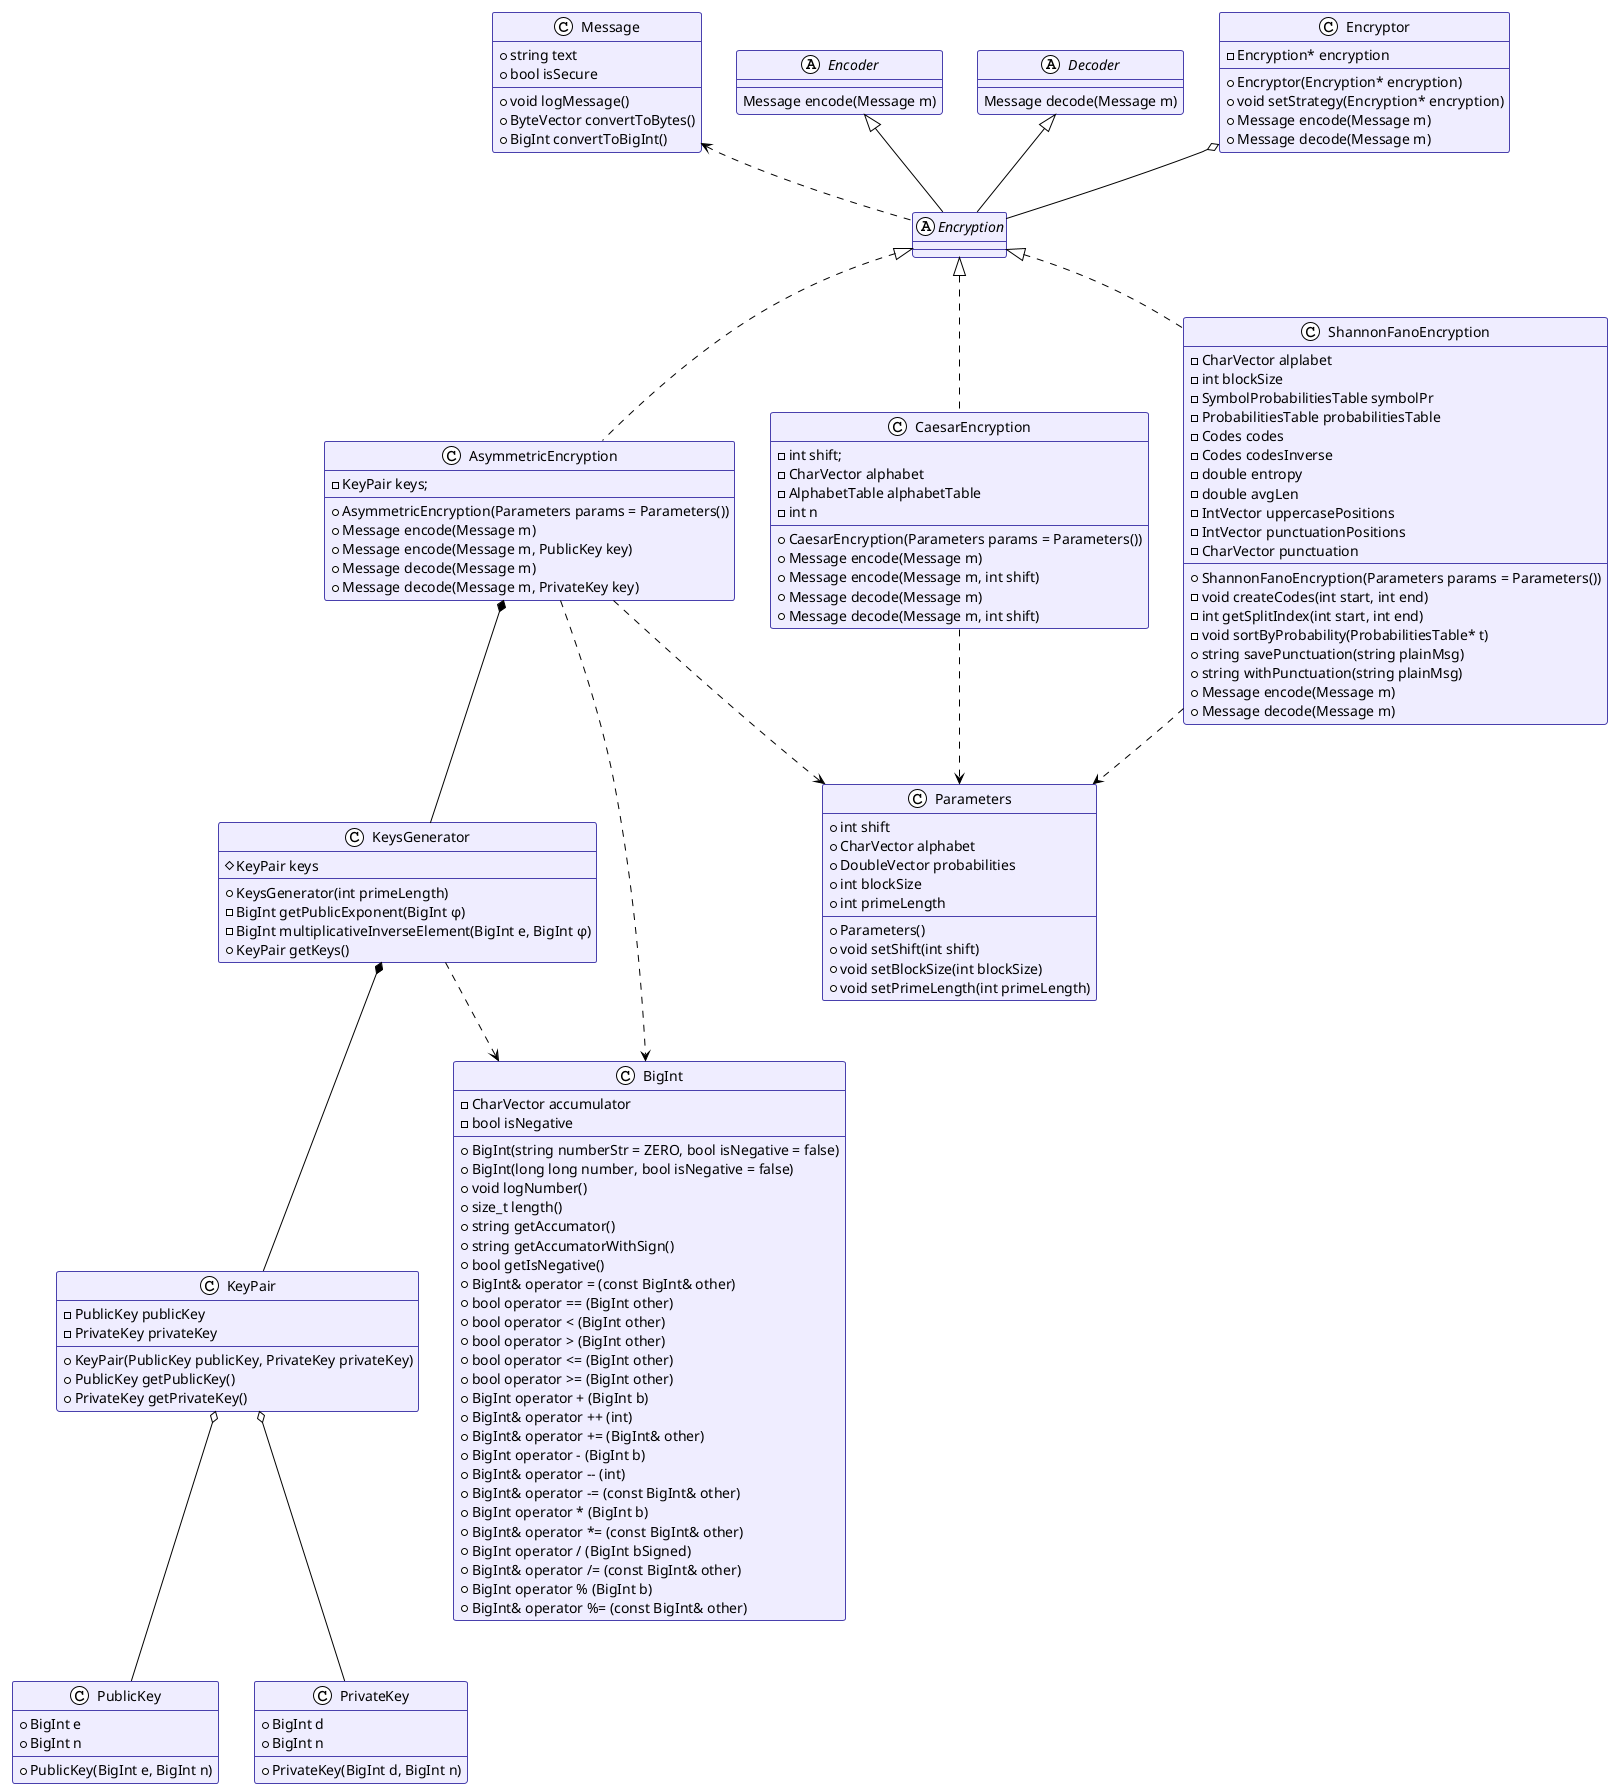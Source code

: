 @startuml Диаграмма классов
  !theme plain
  skinparam BackgroundColor #fff
  skinparam ClassBorderColor #4940ad
  skinparam ClassBackgroundColor #efedff
  skinparam Handwritten false

  class Message {
    +string text
    +bool isSecure
    +void logMessage()
    +ByteVector convertToBytes()
    +BigInt convertToBigInt()
  }

  abstract Encryption

  class AsymmetricEncryption {
    -KeyPair keys;
    +AsymmetricEncryption(Parameters params = Parameters())
    +Message encode(Message m)
    +Message encode(Message m, PublicKey key)
    +Message decode(Message m)
    +Message decode(Message m, PrivateKey key)
  }
  class PublicKey {
    +BigInt e
    +BigInt n
    +PublicKey(BigInt e, BigInt n)
  }
  class PrivateKey {
    +BigInt d
    +BigInt n
    +PrivateKey(BigInt d, BigInt n)
  }
  class KeyPair {
    -PublicKey publicKey
    -PrivateKey privateKey
    +KeyPair(PublicKey publicKey, PrivateKey privateKey)
    +PublicKey getPublicKey()
    +PrivateKey getPrivateKey()
  }

  class KeysGenerator {
    #KeyPair keys
    +KeysGenerator(int primeLength)
    -BigInt getPublicExponent(BigInt φ)
    -BigInt multiplicativeInverseElement(BigInt e, BigInt φ)
    +KeyPair getKeys()
  }

  class CaesarEncryption {
    -int shift;
    -CharVector alphabet
    -AlphabetTable alphabetTable
    -int n
    +CaesarEncryption(Parameters params = Parameters())
    +Message encode(Message m)
    +Message encode(Message m, int shift)
    +Message decode(Message m)
    +Message decode(Message m, int shift)
  }

  class ShannonFanoEncryption {
    -CharVector alplabet
    -int blockSize
    -SymbolProbabilitiesTable symbolPr
    -ProbabilitiesTable probabilitiesTable
    -Codes codes
    -Codes codesInverse
    -double entropy
    -double avgLen 
    -IntVector uppercasePositions
    -IntVector punctuationPositions
    -CharVector punctuation
    +ShannonFanoEncryption(Parameters params = Parameters())
    -void createCodes(int start, int end)
    -int getSplitIndex(int start, int end)
    -void sortByProbability(ProbabilitiesTable* t)
    +string savePunctuation(string plainMsg)
    +string withPunctuation(string plainMsg)
    +Message encode(Message m)
    +Message decode(Message m)
  }

  abstract Encoder {
    Message encode(Message m)
  }

  abstract Decoder {
    Message decode(Message m)
  }

  class Parameters {
    +int shift
    +CharVector alphabet
    +DoubleVector probabilities
    +int blockSize
    +int primeLength
    +Parameters()
    +void setShift(int shift)
    +void setBlockSize(int blockSize)
    +void setPrimeLength(int primeLength)
  }

  class Encryptor {
    -Encryption* encryption
    +Encryptor(Encryption* encryption)
    +void setStrategy(Encryption* encryption)
    +Message encode(Message m)
    +Message decode(Message m)
  }

  class BigInt {
    -CharVector accumulator
    -bool isNegative
    +BigInt(string numberStr = ZERO, bool isNegative = false)
    +BigInt(long long number, bool isNegative = false)
    +void logNumber()
    +size_t length()
    +string getAccumator()
    +string getAccumatorWithSign()
    +bool getIsNegative()
    +BigInt& operator = (const BigInt& other)
    +bool operator == (BigInt other)
    +bool operator < (BigInt other)
    +bool operator > (BigInt other)
    +bool operator <= (BigInt other)
    +bool operator >= (BigInt other)
    +BigInt operator + (BigInt b)
    +BigInt& operator ++ (int)
    +BigInt& operator += (BigInt& other)
    +BigInt operator - (BigInt b)
    +BigInt& operator -- (int)
    +BigInt& operator -= (const BigInt& other)
    +BigInt operator * (BigInt b)
    +BigInt& operator *= (const BigInt& other)
    +BigInt operator / (BigInt bSigned)
    +BigInt& operator /= (const BigInt& other)
    +BigInt operator % (BigInt b)
    +BigInt& operator %= (const BigInt& other)
  }

  KeyPair o-- PrivateKey
  KeyPair o-- PublicKey

  Message <.. Encryption
  Encoder <|-- Encryption
  Decoder <|-- Encryption
  Encryptor o-- Encryption

  Encryption <|.. AsymmetricEncryption
  Encryption <|.. CaesarEncryption
  Encryption <|.. ShannonFanoEncryption

  AsymmetricEncryption *-- KeysGenerator
  AsymmetricEncryption ..> BigInt
  ' BigInt <.. AsymmetricEncryption
  AsymmetricEncryption ..> Parameters
  CaesarEncryption ..> Parameters
  ShannonFanoEncryption ..> Parameters
  ' Parameters <.. AsymmetricEncryption
  ' Parameters <.. CaesarEncryption
  ' Parameters <.. ShannonFanoEncryption

  KeysGenerator *-- KeyPair
  KeysGenerator ..> BigInt
  ' BigInt <.. KeysGenerator
  
@enduml